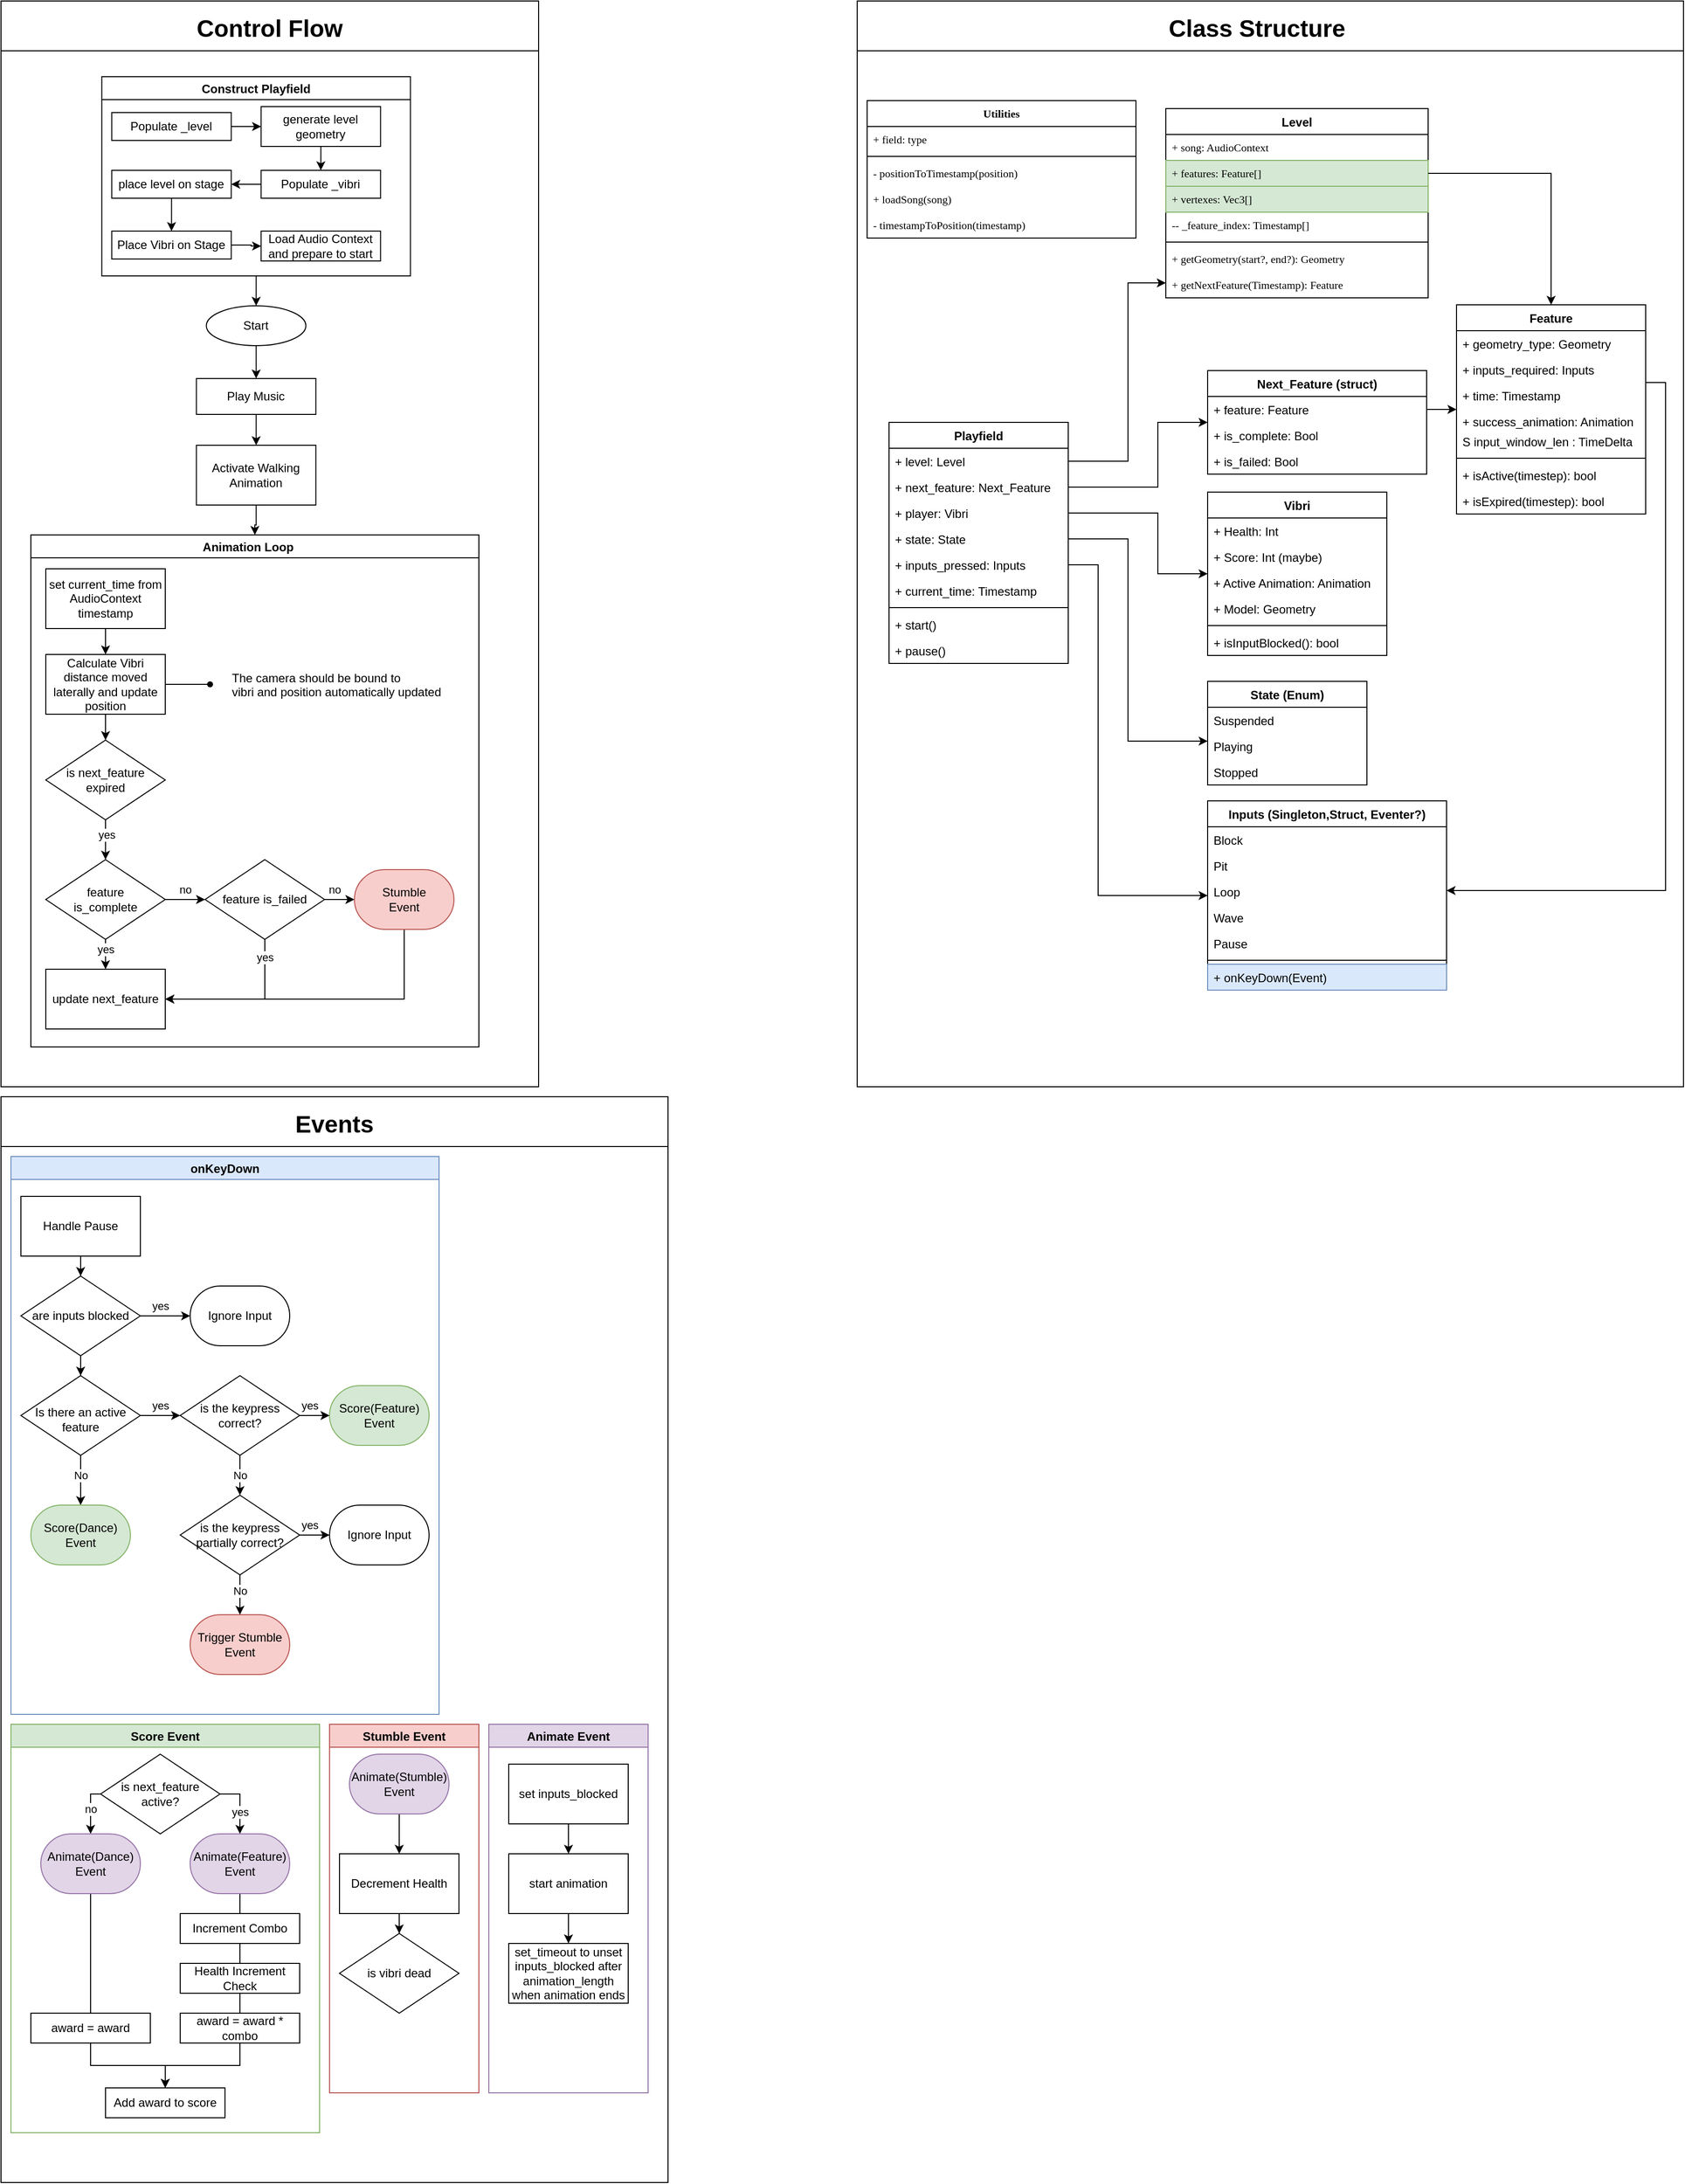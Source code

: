 <mxfile version="17.4.2" type="device"><diagram id="NDVZIuMht_VLf432kzFp" name="Page-1"><mxGraphModel dx="2151" dy="641" grid="1" gridSize="10" guides="1" tooltips="1" connect="1" arrows="1" fold="1" page="1" pageScale="1" pageWidth="850" pageHeight="1100" math="0" shadow="0"><root><mxCell id="0"/><mxCell id="1" parent="0"/><mxCell id="cxcwyRAdDuDHUbRYCH7f-24" value="Events" style="swimlane;startSize=50;fontSize=24;" parent="1" vertex="1"><mxGeometry x="-850" y="1100" width="670" height="1090" as="geometry"/></mxCell><mxCell id="j3F1x81r8sqZ8iY4ZRyA-143" value="onKeyDown" style="swimlane;strokeWidth=1;fillColor=#dae8fc;strokeColor=#6c8ebf;" parent="cxcwyRAdDuDHUbRYCH7f-24" vertex="1"><mxGeometry x="10" y="60" width="430" height="560" as="geometry"/></mxCell><mxCell id="j3F1x81r8sqZ8iY4ZRyA-128" value="is the keypress partially correct?" style="rhombus;whiteSpace=wrap;html=1;strokeWidth=1;" parent="j3F1x81r8sqZ8iY4ZRyA-143" vertex="1"><mxGeometry x="170" y="340" width="120" height="80" as="geometry"/></mxCell><mxCell id="j3F1x81r8sqZ8iY4ZRyA-154" value="No" style="edgeStyle=orthogonalEdgeStyle;rounded=0;orthogonalLoop=1;jettySize=auto;html=1;" parent="j3F1x81r8sqZ8iY4ZRyA-143" source="j3F1x81r8sqZ8iY4ZRyA-130" target="j3F1x81r8sqZ8iY4ZRyA-128" edge="1"><mxGeometry relative="1" as="geometry"/></mxCell><mxCell id="j3F1x81r8sqZ8iY4ZRyA-130" value="is the keypress correct?" style="rhombus;whiteSpace=wrap;html=1;strokeWidth=1;" parent="j3F1x81r8sqZ8iY4ZRyA-143" vertex="1"><mxGeometry x="170" y="220" width="120" height="80" as="geometry"/></mxCell><mxCell id="j3F1x81r8sqZ8iY4ZRyA-136" value="Ignore Input" style="strokeWidth=1;html=1;shape=mxgraph.flowchart.terminator;whiteSpace=wrap;" parent="j3F1x81r8sqZ8iY4ZRyA-143" vertex="1"><mxGeometry x="320" y="350" width="100" height="60" as="geometry"/></mxCell><mxCell id="j3F1x81r8sqZ8iY4ZRyA-137" value="yes" style="edgeStyle=orthogonalEdgeStyle;rounded=0;orthogonalLoop=1;jettySize=auto;html=1;" parent="j3F1x81r8sqZ8iY4ZRyA-143" source="j3F1x81r8sqZ8iY4ZRyA-128" target="j3F1x81r8sqZ8iY4ZRyA-136" edge="1"><mxGeometry x="0.201" y="10" relative="1" as="geometry"><Array as="points"/><mxPoint as="offset"/></mxGeometry></mxCell><mxCell id="j3F1x81r8sqZ8iY4ZRyA-138" value="Trigger Stumble Event" style="strokeWidth=1;html=1;shape=mxgraph.flowchart.terminator;whiteSpace=wrap;fillColor=#f8cecc;strokeColor=#b85450;" parent="j3F1x81r8sqZ8iY4ZRyA-143" vertex="1"><mxGeometry x="180" y="460" width="100" height="60" as="geometry"/></mxCell><mxCell id="j3F1x81r8sqZ8iY4ZRyA-139" value="No" style="edgeStyle=orthogonalEdgeStyle;rounded=0;orthogonalLoop=1;jettySize=auto;html=1;" parent="j3F1x81r8sqZ8iY4ZRyA-143" source="j3F1x81r8sqZ8iY4ZRyA-128" target="j3F1x81r8sqZ8iY4ZRyA-138" edge="1"><mxGeometry x="-0.198" relative="1" as="geometry"><Array as="points"><mxPoint x="230" y="470"/><mxPoint x="230" y="470"/></Array><mxPoint as="offset"/></mxGeometry></mxCell><mxCell id="j3F1x81r8sqZ8iY4ZRyA-145" style="edgeStyle=orthogonalEdgeStyle;rounded=0;orthogonalLoop=1;jettySize=auto;html=1;" parent="j3F1x81r8sqZ8iY4ZRyA-143" source="j3F1x81r8sqZ8iY4ZRyA-144" target="j3F1x81r8sqZ8iY4ZRyA-127" edge="1"><mxGeometry relative="1" as="geometry"/></mxCell><mxCell id="j3F1x81r8sqZ8iY4ZRyA-144" value="Handle Pause" style="rounded=0;whiteSpace=wrap;html=1;strokeWidth=1;" parent="j3F1x81r8sqZ8iY4ZRyA-143" vertex="1"><mxGeometry x="10" y="40" width="120" height="60" as="geometry"/></mxCell><mxCell id="j3F1x81r8sqZ8iY4ZRyA-147" value="yes" style="edgeStyle=orthogonalEdgeStyle;rounded=0;orthogonalLoop=1;jettySize=auto;html=1;" parent="j3F1x81r8sqZ8iY4ZRyA-143" source="j3F1x81r8sqZ8iY4ZRyA-127" target="j3F1x81r8sqZ8iY4ZRyA-146" edge="1"><mxGeometry x="-0.2" y="10" relative="1" as="geometry"><mxPoint as="offset"/></mxGeometry></mxCell><mxCell id="j3F1x81r8sqZ8iY4ZRyA-151" value="" style="edgeStyle=orthogonalEdgeStyle;rounded=0;orthogonalLoop=1;jettySize=auto;html=1;" parent="j3F1x81r8sqZ8iY4ZRyA-143" source="j3F1x81r8sqZ8iY4ZRyA-127" target="j3F1x81r8sqZ8iY4ZRyA-148" edge="1"><mxGeometry relative="1" as="geometry"/></mxCell><mxCell id="j3F1x81r8sqZ8iY4ZRyA-127" value="are inputs blocked" style="rhombus;whiteSpace=wrap;html=1;strokeWidth=1;" parent="j3F1x81r8sqZ8iY4ZRyA-143" vertex="1"><mxGeometry x="10" y="120" width="120" height="80" as="geometry"/></mxCell><mxCell id="j3F1x81r8sqZ8iY4ZRyA-146" value="Ignore Input" style="strokeWidth=1;html=1;shape=mxgraph.flowchart.terminator;whiteSpace=wrap;" parent="j3F1x81r8sqZ8iY4ZRyA-143" vertex="1"><mxGeometry x="180" y="130" width="100" height="60" as="geometry"/></mxCell><mxCell id="j3F1x81r8sqZ8iY4ZRyA-150" value="No" style="edgeStyle=orthogonalEdgeStyle;rounded=0;orthogonalLoop=1;jettySize=auto;html=1;" parent="j3F1x81r8sqZ8iY4ZRyA-143" source="j3F1x81r8sqZ8iY4ZRyA-148" target="j3F1x81r8sqZ8iY4ZRyA-149" edge="1"><mxGeometry x="-0.2" relative="1" as="geometry"><mxPoint as="offset"/></mxGeometry></mxCell><mxCell id="j3F1x81r8sqZ8iY4ZRyA-152" value="yes" style="edgeStyle=orthogonalEdgeStyle;rounded=0;orthogonalLoop=1;jettySize=auto;html=1;" parent="j3F1x81r8sqZ8iY4ZRyA-143" source="j3F1x81r8sqZ8iY4ZRyA-148" target="j3F1x81r8sqZ8iY4ZRyA-130" edge="1"><mxGeometry y="10" relative="1" as="geometry"><mxPoint as="offset"/></mxGeometry></mxCell><mxCell id="j3F1x81r8sqZ8iY4ZRyA-148" value="Is there an active feature" style="rhombus;whiteSpace=wrap;html=1;strokeWidth=1;spacingTop=7;" parent="j3F1x81r8sqZ8iY4ZRyA-143" vertex="1"><mxGeometry x="10" y="220" width="120" height="80" as="geometry"/></mxCell><mxCell id="j3F1x81r8sqZ8iY4ZRyA-149" value="Score(Dance)&lt;br&gt;Event" style="strokeWidth=1;html=1;shape=mxgraph.flowchart.terminator;whiteSpace=wrap;fillColor=#d5e8d4;strokeColor=#82b366;" parent="j3F1x81r8sqZ8iY4ZRyA-143" vertex="1"><mxGeometry x="20" y="350" width="100" height="60" as="geometry"/></mxCell><mxCell id="j3F1x81r8sqZ8iY4ZRyA-142" value="Score(Feature)&lt;br&gt;Event" style="strokeWidth=1;html=1;shape=mxgraph.flowchart.terminator;whiteSpace=wrap;fillColor=#d5e8d4;strokeColor=#82b366;" parent="j3F1x81r8sqZ8iY4ZRyA-143" vertex="1"><mxGeometry x="320" y="230" width="100" height="60" as="geometry"/></mxCell><mxCell id="j3F1x81r8sqZ8iY4ZRyA-141" value="yes" style="edgeStyle=orthogonalEdgeStyle;rounded=0;orthogonalLoop=1;jettySize=auto;html=1;" parent="j3F1x81r8sqZ8iY4ZRyA-143" source="j3F1x81r8sqZ8iY4ZRyA-130" target="j3F1x81r8sqZ8iY4ZRyA-142" edge="1"><mxGeometry x="0.201" y="10" relative="1" as="geometry"><mxPoint x="170" y="350" as="targetPoint"/><mxPoint as="offset"/></mxGeometry></mxCell><mxCell id="j3F1x81r8sqZ8iY4ZRyA-174" value="Score Event" style="swimlane;strokeWidth=1;fillColor=#d5e8d4;strokeColor=#82b366;" parent="cxcwyRAdDuDHUbRYCH7f-24" vertex="1"><mxGeometry x="10" y="630" width="310" height="410" as="geometry"/></mxCell><mxCell id="j3F1x81r8sqZ8iY4ZRyA-217" value="yes" style="edgeStyle=orthogonalEdgeStyle;rounded=0;orthogonalLoop=1;jettySize=auto;html=1;exitX=1;exitY=0.5;exitDx=0;exitDy=0;entryX=0.5;entryY=0;entryDx=0;entryDy=0;entryPerimeter=0;" parent="j3F1x81r8sqZ8iY4ZRyA-174" source="j3F1x81r8sqZ8iY4ZRyA-214" target="cxcwyRAdDuDHUbRYCH7f-13" edge="1"><mxGeometry x="0.25" relative="1" as="geometry"><mxPoint as="offset"/><mxPoint x="250" y="130" as="targetPoint"/></mxGeometry></mxCell><mxCell id="j3F1x81r8sqZ8iY4ZRyA-218" value="no" style="edgeStyle=orthogonalEdgeStyle;rounded=0;orthogonalLoop=1;jettySize=auto;html=1;exitX=0;exitY=0.5;exitDx=0;exitDy=0;entryX=0.5;entryY=0;entryDx=0;entryDy=0;entryPerimeter=0;" parent="j3F1x81r8sqZ8iY4ZRyA-174" source="j3F1x81r8sqZ8iY4ZRyA-214" target="cxcwyRAdDuDHUbRYCH7f-11" edge="1"><mxGeometry relative="1" as="geometry"><Array as="points"><mxPoint x="80" y="70"/></Array><mxPoint x="80" y="130" as="targetPoint"/></mxGeometry></mxCell><mxCell id="j3F1x81r8sqZ8iY4ZRyA-214" value="is next_feature active?" style="rhombus;whiteSpace=wrap;html=1;strokeWidth=1;" parent="j3F1x81r8sqZ8iY4ZRyA-174" vertex="1"><mxGeometry x="90" y="30" width="120" height="80" as="geometry"/></mxCell><mxCell id="j3F1x81r8sqZ8iY4ZRyA-227" value="Increment Combo" style="rounded=0;whiteSpace=wrap;html=1;strokeWidth=1;" parent="j3F1x81r8sqZ8iY4ZRyA-174" vertex="1"><mxGeometry x="170" y="190" width="120" height="30" as="geometry"/></mxCell><mxCell id="j3F1x81r8sqZ8iY4ZRyA-228" value="" style="edgeStyle=orthogonalEdgeStyle;rounded=0;orthogonalLoop=1;jettySize=auto;html=1;endArrow=none;exitX=0.5;exitY=1;exitDx=0;exitDy=0;exitPerimeter=0;" parent="j3F1x81r8sqZ8iY4ZRyA-174" source="cxcwyRAdDuDHUbRYCH7f-13" target="j3F1x81r8sqZ8iY4ZRyA-227" edge="1"><mxGeometry relative="1" as="geometry"><mxPoint x="250" y="170" as="sourcePoint"/><mxPoint x="-139.966" y="1640" as="targetPoint"/></mxGeometry></mxCell><mxCell id="j3F1x81r8sqZ8iY4ZRyA-229" value="Health Increment Check" style="rounded=0;whiteSpace=wrap;html=1;strokeWidth=1;" parent="j3F1x81r8sqZ8iY4ZRyA-174" vertex="1"><mxGeometry x="170" y="240" width="120" height="30" as="geometry"/></mxCell><mxCell id="j3F1x81r8sqZ8iY4ZRyA-230" value="" style="edgeStyle=orthogonalEdgeStyle;rounded=0;orthogonalLoop=1;jettySize=auto;html=1;startArrow=none;endArrow=none;" parent="j3F1x81r8sqZ8iY4ZRyA-174" source="j3F1x81r8sqZ8iY4ZRyA-227" target="j3F1x81r8sqZ8iY4ZRyA-229" edge="1"><mxGeometry relative="1" as="geometry"><mxPoint x="-59.966" y="1510" as="sourcePoint"/><mxPoint x="-139.966" y="1640" as="targetPoint"/></mxGeometry></mxCell><mxCell id="cxcwyRAdDuDHUbRYCH7f-8" style="edgeStyle=orthogonalEdgeStyle;rounded=0;orthogonalLoop=1;jettySize=auto;html=1;" parent="j3F1x81r8sqZ8iY4ZRyA-174" source="cxcwyRAdDuDHUbRYCH7f-1" target="cxcwyRAdDuDHUbRYCH7f-5" edge="1"><mxGeometry relative="1" as="geometry"/></mxCell><mxCell id="cxcwyRAdDuDHUbRYCH7f-1" value="award = award" style="whiteSpace=wrap;html=1;rounded=0;strokeWidth=1;" parent="j3F1x81r8sqZ8iY4ZRyA-174" vertex="1"><mxGeometry x="20" y="290" width="120" height="30" as="geometry"/></mxCell><mxCell id="cxcwyRAdDuDHUbRYCH7f-2" value="" style="edgeStyle=orthogonalEdgeStyle;rounded=0;orthogonalLoop=1;jettySize=auto;html=1;endArrow=none;startArrow=none;" parent="j3F1x81r8sqZ8iY4ZRyA-174" source="cxcwyRAdDuDHUbRYCH7f-11" target="cxcwyRAdDuDHUbRYCH7f-1" edge="1"><mxGeometry relative="1" as="geometry"><Array as="points"/><mxPoint x="-210" y="1460" as="sourcePoint"/><mxPoint x="-140" y="1640" as="targetPoint"/></mxGeometry></mxCell><mxCell id="cxcwyRAdDuDHUbRYCH7f-7" style="edgeStyle=orthogonalEdgeStyle;rounded=0;orthogonalLoop=1;jettySize=auto;html=1;" parent="j3F1x81r8sqZ8iY4ZRyA-174" source="cxcwyRAdDuDHUbRYCH7f-3" target="cxcwyRAdDuDHUbRYCH7f-5" edge="1"><mxGeometry relative="1" as="geometry"/></mxCell><mxCell id="cxcwyRAdDuDHUbRYCH7f-3" value="award = award * combo" style="whiteSpace=wrap;html=1;rounded=0;strokeWidth=1;" parent="j3F1x81r8sqZ8iY4ZRyA-174" vertex="1"><mxGeometry x="170" y="290" width="120" height="30" as="geometry"/></mxCell><mxCell id="cxcwyRAdDuDHUbRYCH7f-4" value="" style="edgeStyle=orthogonalEdgeStyle;rounded=0;orthogonalLoop=1;jettySize=auto;html=1;startArrow=none;endArrow=none;" parent="j3F1x81r8sqZ8iY4ZRyA-174" source="j3F1x81r8sqZ8iY4ZRyA-229" target="cxcwyRAdDuDHUbRYCH7f-3" edge="1"><mxGeometry relative="1" as="geometry"><Array as="points"/><mxPoint x="-60" y="1540" as="sourcePoint"/><mxPoint x="-140" y="1640" as="targetPoint"/></mxGeometry></mxCell><mxCell id="cxcwyRAdDuDHUbRYCH7f-5" value="Add award to score" style="whiteSpace=wrap;html=1;rounded=0;strokeWidth=1;" parent="j3F1x81r8sqZ8iY4ZRyA-174" vertex="1"><mxGeometry x="95" y="365" width="120" height="30" as="geometry"/></mxCell><mxCell id="cxcwyRAdDuDHUbRYCH7f-11" value="Animate(Dance)&lt;br&gt;Event" style="strokeWidth=1;html=1;shape=mxgraph.flowchart.terminator;whiteSpace=wrap;fillColor=#e1d5e7;strokeColor=#9673a6;" parent="j3F1x81r8sqZ8iY4ZRyA-174" vertex="1"><mxGeometry x="30" y="110" width="100" height="60" as="geometry"/></mxCell><mxCell id="cxcwyRAdDuDHUbRYCH7f-13" value="Animate(Feature)&lt;br&gt;Event" style="strokeWidth=1;html=1;shape=mxgraph.flowchart.terminator;whiteSpace=wrap;fillColor=#e1d5e7;strokeColor=#9673a6;" parent="j3F1x81r8sqZ8iY4ZRyA-174" vertex="1"><mxGeometry x="180" y="110" width="100" height="60" as="geometry"/></mxCell><mxCell id="j3F1x81r8sqZ8iY4ZRyA-194" value="Stumble Event" style="swimlane;strokeWidth=1;fillColor=#f8cecc;strokeColor=#b85450;" parent="cxcwyRAdDuDHUbRYCH7f-24" vertex="1"><mxGeometry x="330" y="630" width="150" height="370" as="geometry"/></mxCell><mxCell id="j3F1x81r8sqZ8iY4ZRyA-206" value="is vibri dead" style="rhombus;whiteSpace=wrap;html=1;strokeWidth=1;" parent="j3F1x81r8sqZ8iY4ZRyA-194" vertex="1"><mxGeometry x="10" y="210" width="120" height="80" as="geometry"/></mxCell><mxCell id="j3F1x81r8sqZ8iY4ZRyA-232" style="edgeStyle=orthogonalEdgeStyle;rounded=0;orthogonalLoop=1;jettySize=auto;html=1;exitX=0.5;exitY=1;exitDx=0;exitDy=0;exitPerimeter=0;" parent="j3F1x81r8sqZ8iY4ZRyA-194" source="cxcwyRAdDuDHUbRYCH7f-10" target="j3F1x81r8sqZ8iY4ZRyA-226" edge="1"><mxGeometry relative="1" as="geometry"><mxPoint x="70" y="100" as="sourcePoint"/></mxGeometry></mxCell><mxCell id="j3F1x81r8sqZ8iY4ZRyA-231" value="" style="edgeStyle=orthogonalEdgeStyle;rounded=0;orthogonalLoop=1;jettySize=auto;html=1;" parent="j3F1x81r8sqZ8iY4ZRyA-194" source="j3F1x81r8sqZ8iY4ZRyA-226" target="j3F1x81r8sqZ8iY4ZRyA-206" edge="1"><mxGeometry relative="1" as="geometry"/></mxCell><mxCell id="j3F1x81r8sqZ8iY4ZRyA-226" value="Decrement Health" style="rounded=0;whiteSpace=wrap;html=1;strokeWidth=1;" parent="j3F1x81r8sqZ8iY4ZRyA-194" vertex="1"><mxGeometry x="10" y="130" width="120" height="60" as="geometry"/></mxCell><mxCell id="cxcwyRAdDuDHUbRYCH7f-10" value="Animate(Stumble)&lt;br&gt;Event" style="strokeWidth=1;html=1;shape=mxgraph.flowchart.terminator;whiteSpace=wrap;fillColor=#e1d5e7;strokeColor=#9673a6;" parent="j3F1x81r8sqZ8iY4ZRyA-194" vertex="1"><mxGeometry x="20" y="30" width="100" height="60" as="geometry"/></mxCell><mxCell id="cxcwyRAdDuDHUbRYCH7f-14" value="Animate Event" style="swimlane;fillColor=#e1d5e7;strokeColor=#9673a6;" parent="cxcwyRAdDuDHUbRYCH7f-24" vertex="1"><mxGeometry x="490" y="630" width="160" height="370" as="geometry"/></mxCell><mxCell id="cxcwyRAdDuDHUbRYCH7f-19" style="edgeStyle=orthogonalEdgeStyle;rounded=0;orthogonalLoop=1;jettySize=auto;html=1;entryX=0.5;entryY=0;entryDx=0;entryDy=0;" parent="cxcwyRAdDuDHUbRYCH7f-14" source="cxcwyRAdDuDHUbRYCH7f-15" target="cxcwyRAdDuDHUbRYCH7f-18" edge="1"><mxGeometry relative="1" as="geometry"/></mxCell><mxCell id="cxcwyRAdDuDHUbRYCH7f-15" value="start animation" style="rounded=0;whiteSpace=wrap;html=1;" parent="cxcwyRAdDuDHUbRYCH7f-14" vertex="1"><mxGeometry x="20" y="130" width="120" height="60" as="geometry"/></mxCell><mxCell id="cxcwyRAdDuDHUbRYCH7f-17" style="edgeStyle=orthogonalEdgeStyle;rounded=0;orthogonalLoop=1;jettySize=auto;html=1;entryX=0.5;entryY=0;entryDx=0;entryDy=0;" parent="cxcwyRAdDuDHUbRYCH7f-14" source="cxcwyRAdDuDHUbRYCH7f-16" target="cxcwyRAdDuDHUbRYCH7f-15" edge="1"><mxGeometry relative="1" as="geometry"/></mxCell><mxCell id="cxcwyRAdDuDHUbRYCH7f-16" value="set inputs_blocked" style="rounded=0;whiteSpace=wrap;html=1;" parent="cxcwyRAdDuDHUbRYCH7f-14" vertex="1"><mxGeometry x="20" y="40" width="120" height="60" as="geometry"/></mxCell><mxCell id="cxcwyRAdDuDHUbRYCH7f-18" value="set_timeout to unset inputs_blocked after animation_length when animation ends" style="rounded=0;whiteSpace=wrap;html=1;" parent="cxcwyRAdDuDHUbRYCH7f-14" vertex="1"><mxGeometry x="20" y="220" width="120" height="60" as="geometry"/></mxCell><mxCell id="cxcwyRAdDuDHUbRYCH7f-25" value="Class Structure    " style="swimlane;fontSize=24;startSize=50;" parent="1" vertex="1"><mxGeometry x="10" width="830" height="1090" as="geometry"/></mxCell><mxCell id="0ranZfpCTIjKKgpIUBoB-7" value="Level" style="swimlane;fontStyle=1;align=center;verticalAlign=top;childLayout=stackLayout;horizontal=1;startSize=26;horizontalStack=0;resizeParent=1;resizeParentMax=0;resizeLast=0;collapsible=1;marginBottom=0;" parent="cxcwyRAdDuDHUbRYCH7f-25" vertex="1"><mxGeometry x="310" y="108" width="263.5" height="190" as="geometry"/></mxCell><mxCell id="0ranZfpCTIjKKgpIUBoB-8" value="+ song: AudioContext" style="text;strokeColor=none;fillColor=none;align=left;verticalAlign=top;spacingLeft=4;spacingRight=4;overflow=hidden;rotatable=0;points=[[0,0.5],[1,0.5]];portConstraint=eastwest;fontFamily=Roboto Mono;fontSource=https%3A%2F%2Ffonts.googleapis.com%2Fcss%3Ffamily%3DRoboto%2BMono;fontSize=11;" parent="0ranZfpCTIjKKgpIUBoB-7" vertex="1"><mxGeometry y="26" width="263.5" height="26" as="geometry"/></mxCell><mxCell id="0ranZfpCTIjKKgpIUBoB-9" value="+ features: Feature[]" style="text;strokeColor=#82b366;fillColor=#d5e8d4;align=left;verticalAlign=top;spacingLeft=4;spacingRight=4;overflow=hidden;rotatable=0;points=[[0,0.5],[1,0.5]];portConstraint=eastwest;fontFamily=Roboto Mono;fontSource=https%3A%2F%2Ffonts.googleapis.com%2Fcss%3Ffamily%3DRoboto%2BMono;fontSize=11;" parent="0ranZfpCTIjKKgpIUBoB-7" vertex="1"><mxGeometry y="52" width="263.5" height="26" as="geometry"/></mxCell><mxCell id="0ranZfpCTIjKKgpIUBoB-13" value="+ vertexes: Vec3[]" style="text;strokeColor=#82b366;fillColor=#d5e8d4;align=left;verticalAlign=top;spacingLeft=4;spacingRight=4;overflow=hidden;rotatable=0;points=[[0,0.5],[1,0.5]];portConstraint=eastwest;fontFamily=Roboto Mono;fontSource=https%3A%2F%2Ffonts.googleapis.com%2Fcss%3Ffamily%3DRoboto%2BMono;fontSize=11;" parent="0ranZfpCTIjKKgpIUBoB-7" vertex="1"><mxGeometry y="78" width="263.5" height="26" as="geometry"/></mxCell><mxCell id="0ranZfpCTIjKKgpIUBoB-34" value="-- _feature_index: Timestamp[]" style="text;strokeColor=none;fillColor=none;align=left;verticalAlign=top;spacingLeft=4;spacingRight=4;overflow=hidden;rotatable=0;points=[[0,0.5],[1,0.5]];portConstraint=eastwest;fontFamily=Roboto Mono;fontSource=https%3A%2F%2Ffonts.googleapis.com%2Fcss%3Ffamily%3DRoboto%2BMono;fontSize=11;" parent="0ranZfpCTIjKKgpIUBoB-7" vertex="1"><mxGeometry y="104" width="263.5" height="26" as="geometry"/></mxCell><mxCell id="0ranZfpCTIjKKgpIUBoB-11" value="" style="line;strokeWidth=1;fillColor=none;align=left;verticalAlign=middle;spacingTop=-1;spacingLeft=3;spacingRight=3;rotatable=0;labelPosition=right;points=[];portConstraint=eastwest;" parent="0ranZfpCTIjKKgpIUBoB-7" vertex="1"><mxGeometry y="130" width="263.5" height="8" as="geometry"/></mxCell><mxCell id="0ranZfpCTIjKKgpIUBoB-12" value="+ getGeometry(start?, end?): Geometry" style="text;strokeColor=none;fillColor=none;align=left;verticalAlign=top;spacingLeft=4;spacingRight=4;overflow=hidden;rotatable=0;points=[[0,0.5],[1,0.5]];portConstraint=eastwest;fontSize=11;fontFamily=Roboto Mono;fontSource=https%3A%2F%2Ffonts.googleapis.com%2Fcss%3Ffamily%3DRoboto%2BMono;" parent="0ranZfpCTIjKKgpIUBoB-7" vertex="1"><mxGeometry y="138" width="263.5" height="26" as="geometry"/></mxCell><mxCell id="0ranZfpCTIjKKgpIUBoB-29" value="+ getNextFeature(Timestamp): Feature" style="text;strokeColor=none;fillColor=none;align=left;verticalAlign=top;spacingLeft=4;spacingRight=4;overflow=hidden;rotatable=0;points=[[0,0.5],[1,0.5]];portConstraint=eastwest;fontSize=11;fontFamily=Roboto Mono;fontSource=https%3A%2F%2Ffonts.googleapis.com%2Fcss%3Ffamily%3DRoboto%2BMono;" parent="0ranZfpCTIjKKgpIUBoB-7" vertex="1"><mxGeometry y="164" width="263.5" height="26" as="geometry"/></mxCell><mxCell id="0ranZfpCTIjKKgpIUBoB-16" value="Feature" style="swimlane;fontStyle=1;align=center;verticalAlign=top;childLayout=stackLayout;horizontal=1;startSize=26;horizontalStack=0;resizeParent=1;resizeParentMax=0;resizeLast=0;collapsible=1;marginBottom=0;" parent="cxcwyRAdDuDHUbRYCH7f-25" vertex="1"><mxGeometry x="602" y="305" width="190" height="210" as="geometry"/></mxCell><mxCell id="0ranZfpCTIjKKgpIUBoB-17" value="+ geometry_type: Geometry" style="text;strokeColor=none;fillColor=none;align=left;verticalAlign=top;spacingLeft=4;spacingRight=4;overflow=hidden;rotatable=0;points=[[0,0.5],[1,0.5]];portConstraint=eastwest;" parent="0ranZfpCTIjKKgpIUBoB-16" vertex="1"><mxGeometry y="26" width="190" height="26" as="geometry"/></mxCell><mxCell id="0ranZfpCTIjKKgpIUBoB-20" value="+ inputs_required: Inputs" style="text;strokeColor=none;fillColor=none;align=left;verticalAlign=top;spacingLeft=4;spacingRight=4;overflow=hidden;rotatable=0;points=[[0,0.5],[1,0.5]];portConstraint=eastwest;" parent="0ranZfpCTIjKKgpIUBoB-16" vertex="1"><mxGeometry y="52" width="190" height="26" as="geometry"/></mxCell><mxCell id="0ranZfpCTIjKKgpIUBoB-30" value="+ time: Timestamp" style="text;strokeColor=none;fillColor=none;align=left;verticalAlign=top;spacingLeft=4;spacingRight=4;overflow=hidden;rotatable=0;points=[[0,0.5],[1,0.5]];portConstraint=eastwest;" parent="0ranZfpCTIjKKgpIUBoB-16" vertex="1"><mxGeometry y="78" width="190" height="26" as="geometry"/></mxCell><mxCell id="j3F1x81r8sqZ8iY4ZRyA-219" value="+ success_animation: Animation" style="text;strokeColor=none;fillColor=none;align=left;verticalAlign=top;spacingLeft=4;spacingRight=4;overflow=hidden;rotatable=0;points=[[0,0.5],[1,0.5]];portConstraint=eastwest;" parent="0ranZfpCTIjKKgpIUBoB-16" vertex="1"><mxGeometry y="104" width="190" height="20" as="geometry"/></mxCell><mxCell id="j3F1x81r8sqZ8iY4ZRyA-93" value="S input_window_len : TimeDelta" style="text;strokeColor=none;fillColor=none;align=left;verticalAlign=top;spacingLeft=4;spacingRight=4;overflow=hidden;rotatable=0;points=[[0,0.5],[1,0.5]];portConstraint=eastwest;" parent="0ranZfpCTIjKKgpIUBoB-16" vertex="1"><mxGeometry y="124" width="190" height="26" as="geometry"/></mxCell><mxCell id="0ranZfpCTIjKKgpIUBoB-18" value="" style="line;strokeWidth=1;fillColor=none;align=left;verticalAlign=middle;spacingTop=-1;spacingLeft=3;spacingRight=3;rotatable=0;labelPosition=right;points=[];portConstraint=eastwest;" parent="0ranZfpCTIjKKgpIUBoB-16" vertex="1"><mxGeometry y="150" width="190" height="8" as="geometry"/></mxCell><mxCell id="rGBu5K6L9umUqgb49Hc7-4" value="+ isActive(timestep): bool" style="text;strokeColor=none;fillColor=none;align=left;verticalAlign=top;spacingLeft=4;spacingRight=4;overflow=hidden;rotatable=0;points=[[0,0.5],[1,0.5]];portConstraint=eastwest;" parent="0ranZfpCTIjKKgpIUBoB-16" vertex="1"><mxGeometry y="158" width="190" height="26" as="geometry"/></mxCell><mxCell id="0ranZfpCTIjKKgpIUBoB-19" value="+ isExpired(timestep): bool" style="text;strokeColor=none;fillColor=none;align=left;verticalAlign=top;spacingLeft=4;spacingRight=4;overflow=hidden;rotatable=0;points=[[0,0.5],[1,0.5]];portConstraint=eastwest;" parent="0ranZfpCTIjKKgpIUBoB-16" vertex="1"><mxGeometry y="184" width="190" height="26" as="geometry"/></mxCell><mxCell id="0ranZfpCTIjKKgpIUBoB-21" value="Next_Feature (struct)" style="swimlane;fontStyle=1;align=center;verticalAlign=top;childLayout=stackLayout;horizontal=1;startSize=26;horizontalStack=0;resizeParent=1;resizeParentMax=0;resizeLast=0;collapsible=1;marginBottom=0;" parent="cxcwyRAdDuDHUbRYCH7f-25" vertex="1"><mxGeometry x="352" y="371" width="220" height="104" as="geometry"/></mxCell><mxCell id="0ranZfpCTIjKKgpIUBoB-22" value="+ feature: Feature" style="text;strokeColor=none;fillColor=none;align=left;verticalAlign=top;spacingLeft=4;spacingRight=4;overflow=hidden;rotatable=0;points=[[0,0.5],[1,0.5]];portConstraint=eastwest;" parent="0ranZfpCTIjKKgpIUBoB-21" vertex="1"><mxGeometry y="26" width="220" height="26" as="geometry"/></mxCell><mxCell id="0ranZfpCTIjKKgpIUBoB-27" value="+ is_complete: Bool" style="text;strokeColor=none;fillColor=none;align=left;verticalAlign=top;spacingLeft=4;spacingRight=4;overflow=hidden;rotatable=0;points=[[0,0.5],[1,0.5]];portConstraint=eastwest;" parent="0ranZfpCTIjKKgpIUBoB-21" vertex="1"><mxGeometry y="52" width="220" height="26" as="geometry"/></mxCell><mxCell id="0ranZfpCTIjKKgpIUBoB-23" value="+ is_failed: Bool" style="text;strokeColor=none;fillColor=none;align=left;verticalAlign=top;spacingLeft=4;spacingRight=4;overflow=hidden;rotatable=0;points=[[0,0.5],[1,0.5]];portConstraint=eastwest;" parent="0ranZfpCTIjKKgpIUBoB-21" vertex="1"><mxGeometry y="78" width="220" height="26" as="geometry"/></mxCell><mxCell id="0ranZfpCTIjKKgpIUBoB-26" style="edgeStyle=orthogonalEdgeStyle;rounded=0;orthogonalLoop=1;jettySize=auto;html=1;" parent="cxcwyRAdDuDHUbRYCH7f-25" source="0ranZfpCTIjKKgpIUBoB-22" target="0ranZfpCTIjKKgpIUBoB-16" edge="1"><mxGeometry relative="1" as="geometry"/></mxCell><mxCell id="0ranZfpCTIjKKgpIUBoB-32" style="edgeStyle=orthogonalEdgeStyle;rounded=0;orthogonalLoop=1;jettySize=auto;html=1;" parent="cxcwyRAdDuDHUbRYCH7f-25" source="0ranZfpCTIjKKgpIUBoB-9" target="0ranZfpCTIjKKgpIUBoB-16" edge="1"><mxGeometry relative="1" as="geometry"/></mxCell><mxCell id="j3F1x81r8sqZ8iY4ZRyA-6" value="Vibri" style="swimlane;fontStyle=1;align=center;verticalAlign=top;childLayout=stackLayout;horizontal=1;startSize=26;horizontalStack=0;resizeParent=1;resizeParentMax=0;resizeLast=0;collapsible=1;marginBottom=0;" parent="cxcwyRAdDuDHUbRYCH7f-25" vertex="1"><mxGeometry x="352" y="493" width="180" height="164" as="geometry"/></mxCell><mxCell id="j3F1x81r8sqZ8iY4ZRyA-7" value="+ Health: Int" style="text;strokeColor=none;fillColor=none;align=left;verticalAlign=top;spacingLeft=4;spacingRight=4;overflow=hidden;rotatable=0;points=[[0,0.5],[1,0.5]];portConstraint=eastwest;" parent="j3F1x81r8sqZ8iY4ZRyA-6" vertex="1"><mxGeometry y="26" width="180" height="26" as="geometry"/></mxCell><mxCell id="j3F1x81r8sqZ8iY4ZRyA-10" value="+ Score: Int (maybe)" style="text;strokeColor=none;fillColor=none;align=left;verticalAlign=top;spacingLeft=4;spacingRight=4;overflow=hidden;rotatable=0;points=[[0,0.5],[1,0.5]];portConstraint=eastwest;" parent="j3F1x81r8sqZ8iY4ZRyA-6" vertex="1"><mxGeometry y="52" width="180" height="26" as="geometry"/></mxCell><mxCell id="j3F1x81r8sqZ8iY4ZRyA-60" value="+ Active Animation: Animation" style="text;strokeColor=none;fillColor=none;align=left;verticalAlign=top;spacingLeft=4;spacingRight=4;overflow=hidden;rotatable=0;points=[[0,0.5],[1,0.5]];portConstraint=eastwest;" parent="j3F1x81r8sqZ8iY4ZRyA-6" vertex="1"><mxGeometry y="78" width="180" height="26" as="geometry"/></mxCell><mxCell id="j3F1x81r8sqZ8iY4ZRyA-11" value="+ Model: Geometry" style="text;strokeColor=none;fillColor=none;align=left;verticalAlign=top;spacingLeft=4;spacingRight=4;overflow=hidden;rotatable=0;points=[[0,0.5],[1,0.5]];portConstraint=eastwest;" parent="j3F1x81r8sqZ8iY4ZRyA-6" vertex="1"><mxGeometry y="104" width="180" height="26" as="geometry"/></mxCell><mxCell id="j3F1x81r8sqZ8iY4ZRyA-8" value="" style="line;strokeWidth=1;fillColor=none;align=left;verticalAlign=middle;spacingTop=-1;spacingLeft=3;spacingRight=3;rotatable=0;labelPosition=right;points=[];portConstraint=eastwest;" parent="j3F1x81r8sqZ8iY4ZRyA-6" vertex="1"><mxGeometry y="130" width="180" height="8" as="geometry"/></mxCell><mxCell id="j3F1x81r8sqZ8iY4ZRyA-9" value="+ isInputBlocked(): bool" style="text;strokeColor=none;fillColor=none;align=left;verticalAlign=top;spacingLeft=4;spacingRight=4;overflow=hidden;rotatable=0;points=[[0,0.5],[1,0.5]];portConstraint=eastwest;" parent="j3F1x81r8sqZ8iY4ZRyA-6" vertex="1"><mxGeometry y="138" width="180" height="26" as="geometry"/></mxCell><mxCell id="j3F1x81r8sqZ8iY4ZRyA-22" value="Playfield" style="swimlane;fontStyle=1;align=center;verticalAlign=top;childLayout=stackLayout;horizontal=1;startSize=26;horizontalStack=0;resizeParent=1;resizeParentMax=0;resizeLast=0;collapsible=1;marginBottom=0;" parent="cxcwyRAdDuDHUbRYCH7f-25" vertex="1"><mxGeometry x="32" y="423" width="180" height="242" as="geometry"/></mxCell><mxCell id="j3F1x81r8sqZ8iY4ZRyA-23" value="+ level: Level" style="text;strokeColor=none;fillColor=none;align=left;verticalAlign=top;spacingLeft=4;spacingRight=4;overflow=hidden;rotatable=0;points=[[0,0.5],[1,0.5]];portConstraint=eastwest;" parent="j3F1x81r8sqZ8iY4ZRyA-22" vertex="1"><mxGeometry y="26" width="180" height="26" as="geometry"/></mxCell><mxCell id="j3F1x81r8sqZ8iY4ZRyA-26" value="+ next_feature: Next_Feature" style="text;strokeColor=none;fillColor=none;align=left;verticalAlign=top;spacingLeft=4;spacingRight=4;overflow=hidden;rotatable=0;points=[[0,0.5],[1,0.5]];portConstraint=eastwest;" parent="j3F1x81r8sqZ8iY4ZRyA-22" vertex="1"><mxGeometry y="52" width="180" height="26" as="geometry"/></mxCell><mxCell id="j3F1x81r8sqZ8iY4ZRyA-30" value="+ player: Vibri" style="text;strokeColor=none;fillColor=none;align=left;verticalAlign=top;spacingLeft=4;spacingRight=4;overflow=hidden;rotatable=0;points=[[0,0.5],[1,0.5]];portConstraint=eastwest;" parent="j3F1x81r8sqZ8iY4ZRyA-22" vertex="1"><mxGeometry y="78" width="180" height="26" as="geometry"/></mxCell><mxCell id="j3F1x81r8sqZ8iY4ZRyA-31" value="+ state: State" style="text;strokeColor=none;fillColor=none;align=left;verticalAlign=top;spacingLeft=4;spacingRight=4;overflow=hidden;rotatable=0;points=[[0,0.5],[1,0.5]];portConstraint=eastwest;" parent="j3F1x81r8sqZ8iY4ZRyA-22" vertex="1"><mxGeometry y="104" width="180" height="26" as="geometry"/></mxCell><mxCell id="j3F1x81r8sqZ8iY4ZRyA-36" value="+ inputs_pressed: Inputs" style="text;strokeColor=none;fillColor=none;align=left;verticalAlign=top;spacingLeft=4;spacingRight=4;overflow=hidden;rotatable=0;points=[[0,0.5],[1,0.5]];portConstraint=eastwest;" parent="j3F1x81r8sqZ8iY4ZRyA-22" vertex="1"><mxGeometry y="130" width="180" height="26" as="geometry"/></mxCell><mxCell id="j3F1x81r8sqZ8iY4ZRyA-34" value="+ current_time: Timestamp" style="text;strokeColor=none;fillColor=none;align=left;verticalAlign=top;spacingLeft=4;spacingRight=4;overflow=hidden;rotatable=0;points=[[0,0.5],[1,0.5]];portConstraint=eastwest;" parent="j3F1x81r8sqZ8iY4ZRyA-22" vertex="1"><mxGeometry y="156" width="180" height="26" as="geometry"/></mxCell><mxCell id="j3F1x81r8sqZ8iY4ZRyA-24" value="" style="line;strokeWidth=1;fillColor=none;align=left;verticalAlign=middle;spacingTop=-1;spacingLeft=3;spacingRight=3;rotatable=0;labelPosition=right;points=[];portConstraint=eastwest;" parent="j3F1x81r8sqZ8iY4ZRyA-22" vertex="1"><mxGeometry y="182" width="180" height="8" as="geometry"/></mxCell><mxCell id="j3F1x81r8sqZ8iY4ZRyA-25" value="+ start()" style="text;strokeColor=none;fillColor=none;align=left;verticalAlign=top;spacingLeft=4;spacingRight=4;overflow=hidden;rotatable=0;points=[[0,0.5],[1,0.5]];portConstraint=eastwest;" parent="j3F1x81r8sqZ8iY4ZRyA-22" vertex="1"><mxGeometry y="190" width="180" height="26" as="geometry"/></mxCell><mxCell id="j3F1x81r8sqZ8iY4ZRyA-95" value="+ pause()" style="text;strokeColor=none;fillColor=none;align=left;verticalAlign=top;spacingLeft=4;spacingRight=4;overflow=hidden;rotatable=0;points=[[0,0.5],[1,0.5]];portConstraint=eastwest;" parent="j3F1x81r8sqZ8iY4ZRyA-22" vertex="1"><mxGeometry y="216" width="180" height="26" as="geometry"/></mxCell><mxCell id="j3F1x81r8sqZ8iY4ZRyA-27" style="edgeStyle=orthogonalEdgeStyle;rounded=0;orthogonalLoop=1;jettySize=auto;html=1;" parent="cxcwyRAdDuDHUbRYCH7f-25" source="j3F1x81r8sqZ8iY4ZRyA-26" target="0ranZfpCTIjKKgpIUBoB-21" edge="1"><mxGeometry relative="1" as="geometry"><Array as="points"><mxPoint x="302" y="488"/><mxPoint x="302" y="423"/></Array></mxGeometry></mxCell><mxCell id="j3F1x81r8sqZ8iY4ZRyA-29" style="edgeStyle=orthogonalEdgeStyle;rounded=0;orthogonalLoop=1;jettySize=auto;html=1;" parent="cxcwyRAdDuDHUbRYCH7f-25" source="j3F1x81r8sqZ8iY4ZRyA-23" target="0ranZfpCTIjKKgpIUBoB-7" edge="1"><mxGeometry relative="1" as="geometry"><Array as="points"><mxPoint x="272" y="462"/><mxPoint x="272" y="283"/></Array></mxGeometry></mxCell><mxCell id="j3F1x81r8sqZ8iY4ZRyA-32" style="edgeStyle=orthogonalEdgeStyle;rounded=0;orthogonalLoop=1;jettySize=auto;html=1;" parent="cxcwyRAdDuDHUbRYCH7f-25" source="j3F1x81r8sqZ8iY4ZRyA-30" target="j3F1x81r8sqZ8iY4ZRyA-6" edge="1"><mxGeometry relative="1" as="geometry"><mxPoint x="272" y="683" as="targetPoint"/><Array as="points"><mxPoint x="302" y="514"/><mxPoint x="302" y="575"/></Array></mxGeometry></mxCell><mxCell id="j3F1x81r8sqZ8iY4ZRyA-37" value="State (Enum)" style="swimlane;fontStyle=1;align=center;verticalAlign=top;childLayout=stackLayout;horizontal=1;startSize=26;horizontalStack=0;resizeParent=1;resizeParentMax=0;resizeLast=0;collapsible=1;marginBottom=0;" parent="cxcwyRAdDuDHUbRYCH7f-25" vertex="1"><mxGeometry x="352" y="683" width="160" height="104" as="geometry"/></mxCell><mxCell id="j3F1x81r8sqZ8iY4ZRyA-38" value="Suspended" style="text;strokeColor=none;fillColor=none;align=left;verticalAlign=top;spacingLeft=4;spacingRight=4;overflow=hidden;rotatable=0;points=[[0,0.5],[1,0.5]];portConstraint=eastwest;" parent="j3F1x81r8sqZ8iY4ZRyA-37" vertex="1"><mxGeometry y="26" width="160" height="26" as="geometry"/></mxCell><mxCell id="j3F1x81r8sqZ8iY4ZRyA-39" value="Playing" style="text;strokeColor=none;fillColor=none;align=left;verticalAlign=top;spacingLeft=4;spacingRight=4;overflow=hidden;rotatable=0;points=[[0,0.5],[1,0.5]];portConstraint=eastwest;" parent="j3F1x81r8sqZ8iY4ZRyA-37" vertex="1"><mxGeometry y="52" width="160" height="26" as="geometry"/></mxCell><mxCell id="j3F1x81r8sqZ8iY4ZRyA-40" value="Stopped" style="text;strokeColor=none;fillColor=none;align=left;verticalAlign=top;spacingLeft=4;spacingRight=4;overflow=hidden;rotatable=0;points=[[0,0.5],[1,0.5]];portConstraint=eastwest;" parent="j3F1x81r8sqZ8iY4ZRyA-37" vertex="1"><mxGeometry y="78" width="160" height="26" as="geometry"/></mxCell><mxCell id="j3F1x81r8sqZ8iY4ZRyA-43" style="edgeStyle=orthogonalEdgeStyle;rounded=0;orthogonalLoop=1;jettySize=auto;html=1;" parent="cxcwyRAdDuDHUbRYCH7f-25" source="j3F1x81r8sqZ8iY4ZRyA-31" target="j3F1x81r8sqZ8iY4ZRyA-37" edge="1"><mxGeometry relative="1" as="geometry"><Array as="points"><mxPoint x="272" y="540"/><mxPoint x="272" y="743"/></Array></mxGeometry></mxCell><mxCell id="j3F1x81r8sqZ8iY4ZRyA-61" value="Inputs (Singleton,Struct, Eventer?)" style="swimlane;fontStyle=1;align=center;verticalAlign=top;childLayout=stackLayout;horizontal=1;startSize=26;horizontalStack=0;resizeParent=1;resizeParentMax=0;resizeLast=0;collapsible=1;marginBottom=0;" parent="cxcwyRAdDuDHUbRYCH7f-25" vertex="1"><mxGeometry x="352" y="803" width="240" height="190" as="geometry"/></mxCell><mxCell id="j3F1x81r8sqZ8iY4ZRyA-62" value="Block" style="text;strokeColor=none;fillColor=none;align=left;verticalAlign=top;spacingLeft=4;spacingRight=4;overflow=hidden;rotatable=0;points=[[0,0.5],[1,0.5]];portConstraint=eastwest;" parent="j3F1x81r8sqZ8iY4ZRyA-61" vertex="1"><mxGeometry y="26" width="240" height="26" as="geometry"/></mxCell><mxCell id="j3F1x81r8sqZ8iY4ZRyA-63" value="Pit" style="text;strokeColor=none;fillColor=none;align=left;verticalAlign=top;spacingLeft=4;spacingRight=4;overflow=hidden;rotatable=0;points=[[0,0.5],[1,0.5]];portConstraint=eastwest;" parent="j3F1x81r8sqZ8iY4ZRyA-61" vertex="1"><mxGeometry y="52" width="240" height="26" as="geometry"/></mxCell><mxCell id="j3F1x81r8sqZ8iY4ZRyA-67" value="Loop" style="text;strokeColor=none;fillColor=none;align=left;verticalAlign=top;spacingLeft=4;spacingRight=4;overflow=hidden;rotatable=0;points=[[0,0.5],[1,0.5]];portConstraint=eastwest;" parent="j3F1x81r8sqZ8iY4ZRyA-61" vertex="1"><mxGeometry y="78" width="240" height="26" as="geometry"/></mxCell><mxCell id="j3F1x81r8sqZ8iY4ZRyA-64" value="Wave" style="text;strokeColor=none;fillColor=none;align=left;verticalAlign=top;spacingLeft=4;spacingRight=4;overflow=hidden;rotatable=0;points=[[0,0.5],[1,0.5]];portConstraint=eastwest;" parent="j3F1x81r8sqZ8iY4ZRyA-61" vertex="1"><mxGeometry y="104" width="240" height="26" as="geometry"/></mxCell><mxCell id="j3F1x81r8sqZ8iY4ZRyA-68" value="Pause" style="text;strokeColor=none;fillColor=none;align=left;verticalAlign=top;spacingLeft=4;spacingRight=4;overflow=hidden;rotatable=0;points=[[0,0.5],[1,0.5]];portConstraint=eastwest;" parent="j3F1x81r8sqZ8iY4ZRyA-61" vertex="1"><mxGeometry y="130" width="240" height="26" as="geometry"/></mxCell><mxCell id="j3F1x81r8sqZ8iY4ZRyA-65" value="" style="line;strokeWidth=1;fillColor=none;align=left;verticalAlign=middle;spacingTop=-1;spacingLeft=3;spacingRight=3;rotatable=0;labelPosition=right;points=[];portConstraint=eastwest;" parent="j3F1x81r8sqZ8iY4ZRyA-61" vertex="1"><mxGeometry y="156" width="240" height="8" as="geometry"/></mxCell><mxCell id="j3F1x81r8sqZ8iY4ZRyA-71" value="+ onKeyDown(Event)" style="text;strokeColor=#6c8ebf;fillColor=#dae8fc;align=left;verticalAlign=top;spacingLeft=4;spacingRight=4;overflow=hidden;rotatable=0;points=[[0,0.5],[1,0.5]];portConstraint=eastwest;" parent="j3F1x81r8sqZ8iY4ZRyA-61" vertex="1"><mxGeometry y="164" width="240" height="26" as="geometry"/></mxCell><mxCell id="j3F1x81r8sqZ8iY4ZRyA-72" style="edgeStyle=orthogonalEdgeStyle;rounded=0;orthogonalLoop=1;jettySize=auto;html=1;" parent="cxcwyRAdDuDHUbRYCH7f-25" source="j3F1x81r8sqZ8iY4ZRyA-36" target="j3F1x81r8sqZ8iY4ZRyA-61" edge="1"><mxGeometry relative="1" as="geometry"><Array as="points"><mxPoint x="242" y="566"/><mxPoint x="242" y="898"/></Array></mxGeometry></mxCell><mxCell id="j3F1x81r8sqZ8iY4ZRyA-97" style="edgeStyle=orthogonalEdgeStyle;rounded=0;orthogonalLoop=1;jettySize=auto;html=1;exitX=1;exitY=0.5;exitDx=0;exitDy=0;" parent="cxcwyRAdDuDHUbRYCH7f-25" source="0ranZfpCTIjKKgpIUBoB-20" target="j3F1x81r8sqZ8iY4ZRyA-61" edge="1"><mxGeometry relative="1" as="geometry"><Array as="points"><mxPoint x="812" y="383"/><mxPoint x="812" y="893"/></Array></mxGeometry></mxCell><mxCell id="CU4aZ6tQzxSEiEYj_eWt-9" value="Utilities" style="swimlane;fontStyle=1;align=center;verticalAlign=top;childLayout=stackLayout;horizontal=1;startSize=26;horizontalStack=0;resizeParent=1;resizeParentMax=0;resizeLast=0;collapsible=1;marginBottom=0;fontFamily=Roboto Mono;fontSource=https%3A%2F%2Ffonts.googleapis.com%2Fcss%3Ffamily%3DRoboto%2BMono;fontSize=11;" vertex="1" parent="cxcwyRAdDuDHUbRYCH7f-25"><mxGeometry x="10" y="100" width="270" height="138" as="geometry"/></mxCell><mxCell id="CU4aZ6tQzxSEiEYj_eWt-10" value="+ field: type" style="text;strokeColor=none;fillColor=none;align=left;verticalAlign=top;spacingLeft=4;spacingRight=4;overflow=hidden;rotatable=0;points=[[0,0.5],[1,0.5]];portConstraint=eastwest;fontFamily=Roboto Mono;fontSource=https%3A%2F%2Ffonts.googleapis.com%2Fcss%3Ffamily%3DRoboto%2BMono;fontSize=11;" vertex="1" parent="CU4aZ6tQzxSEiEYj_eWt-9"><mxGeometry y="26" width="270" height="26" as="geometry"/></mxCell><mxCell id="CU4aZ6tQzxSEiEYj_eWt-11" value="" style="line;strokeWidth=1;fillColor=none;align=left;verticalAlign=middle;spacingTop=-1;spacingLeft=3;spacingRight=3;rotatable=0;labelPosition=right;points=[];portConstraint=eastwest;fontFamily=Roboto Mono;fontSource=https%3A%2F%2Ffonts.googleapis.com%2Fcss%3Ffamily%3DRoboto%2BMono;fontSize=11;" vertex="1" parent="CU4aZ6tQzxSEiEYj_eWt-9"><mxGeometry y="52" width="270" height="8" as="geometry"/></mxCell><mxCell id="CU4aZ6tQzxSEiEYj_eWt-15" value="- positionToTimestamp(position)" style="text;strokeColor=none;fillColor=none;align=left;verticalAlign=top;spacingLeft=4;spacingRight=4;overflow=hidden;rotatable=0;points=[[0,0.5],[1,0.5]];portConstraint=eastwest;fontFamily=Roboto Mono;fontSource=https://fonts.googleapis.com/css?family=Roboto+Mono;fontSize=11;" vertex="1" parent="CU4aZ6tQzxSEiEYj_eWt-9"><mxGeometry y="60" width="270" height="26" as="geometry"/></mxCell><mxCell id="CU4aZ6tQzxSEiEYj_eWt-14" value="+ loadSong(song)" style="text;strokeColor=none;fillColor=none;align=left;verticalAlign=top;spacingLeft=4;spacingRight=4;overflow=hidden;rotatable=0;points=[[0,0.5],[1,0.5]];portConstraint=eastwest;fontFamily=Roboto Mono;fontSource=https://fonts.googleapis.com/css?family=Roboto+Mono;fontSize=11;" vertex="1" parent="CU4aZ6tQzxSEiEYj_eWt-9"><mxGeometry y="86" width="270" height="26" as="geometry"/></mxCell><mxCell id="CU4aZ6tQzxSEiEYj_eWt-13" value="- timestampToPosition(timestamp)" style="text;strokeColor=none;fillColor=none;align=left;verticalAlign=top;spacingLeft=4;spacingRight=4;overflow=hidden;rotatable=0;points=[[0,0.5],[1,0.5]];portConstraint=eastwest;fontFamily=Roboto Mono;fontSource=https://fonts.googleapis.com/css?family=Roboto+Mono;fontSize=11;" vertex="1" parent="CU4aZ6tQzxSEiEYj_eWt-9"><mxGeometry y="112" width="270" height="26" as="geometry"/></mxCell><mxCell id="cxcwyRAdDuDHUbRYCH7f-26" value="Control Flow" style="swimlane;fontSize=24;startSize=50;" parent="1" vertex="1"><mxGeometry x="-850" width="540" height="1090" as="geometry"/></mxCell><mxCell id="j3F1x81r8sqZ8iY4ZRyA-19" value="Start" style="strokeWidth=1;html=1;shape=mxgraph.flowchart.start_1;whiteSpace=wrap;" parent="cxcwyRAdDuDHUbRYCH7f-26" vertex="1"><mxGeometry x="206.25" y="306" width="100" height="40" as="geometry"/></mxCell><mxCell id="j3F1x81r8sqZ8iY4ZRyA-85" style="edgeStyle=orthogonalEdgeStyle;rounded=0;orthogonalLoop=1;jettySize=auto;html=1;" parent="cxcwyRAdDuDHUbRYCH7f-26" source="j3F1x81r8sqZ8iY4ZRyA-111" target="j3F1x81r8sqZ8iY4ZRyA-19" edge="1"><mxGeometry relative="1" as="geometry"><mxPoint x="256.25" y="296" as="sourcePoint"/></mxGeometry></mxCell><mxCell id="j3F1x81r8sqZ8iY4ZRyA-86" value="Play Music" style="rounded=0;whiteSpace=wrap;html=1;strokeWidth=1;" parent="cxcwyRAdDuDHUbRYCH7f-26" vertex="1"><mxGeometry x="196.25" y="379" width="120" height="36" as="geometry"/></mxCell><mxCell id="j3F1x81r8sqZ8iY4ZRyA-87" style="edgeStyle=orthogonalEdgeStyle;rounded=0;orthogonalLoop=1;jettySize=auto;html=1;" parent="cxcwyRAdDuDHUbRYCH7f-26" source="j3F1x81r8sqZ8iY4ZRyA-19" target="j3F1x81r8sqZ8iY4ZRyA-86" edge="1"><mxGeometry relative="1" as="geometry"/></mxCell><mxCell id="j3F1x81r8sqZ8iY4ZRyA-88" value="Activate Walking Animation" style="rounded=0;whiteSpace=wrap;html=1;strokeWidth=1;" parent="cxcwyRAdDuDHUbRYCH7f-26" vertex="1"><mxGeometry x="196.25" y="446" width="120" height="60" as="geometry"/></mxCell><mxCell id="j3F1x81r8sqZ8iY4ZRyA-89" style="edgeStyle=orthogonalEdgeStyle;rounded=0;orthogonalLoop=1;jettySize=auto;html=1;" parent="cxcwyRAdDuDHUbRYCH7f-26" source="j3F1x81r8sqZ8iY4ZRyA-86" target="j3F1x81r8sqZ8iY4ZRyA-88" edge="1"><mxGeometry relative="1" as="geometry"/></mxCell><mxCell id="j3F1x81r8sqZ8iY4ZRyA-98" value="Animation Loop    " style="swimlane;strokeWidth=1;" parent="cxcwyRAdDuDHUbRYCH7f-26" vertex="1"><mxGeometry x="30" y="536" width="450" height="514" as="geometry"/></mxCell><mxCell id="j3F1x81r8sqZ8iY4ZRyA-115" value="" style="edgeStyle=orthogonalEdgeStyle;rounded=0;orthogonalLoop=1;jettySize=auto;html=1;" parent="j3F1x81r8sqZ8iY4ZRyA-98" source="j3F1x81r8sqZ8iY4ZRyA-113" target="j3F1x81r8sqZ8iY4ZRyA-114" edge="1"><mxGeometry relative="1" as="geometry"/></mxCell><mxCell id="j3F1x81r8sqZ8iY4ZRyA-113" value="set current_time from AudioContext timestamp" style="rounded=0;whiteSpace=wrap;html=1;strokeWidth=1;" parent="j3F1x81r8sqZ8iY4ZRyA-98" vertex="1"><mxGeometry x="15" y="34" width="120" height="60" as="geometry"/></mxCell><mxCell id="j3F1x81r8sqZ8iY4ZRyA-155" value="" style="edgeStyle=orthogonalEdgeStyle;rounded=0;orthogonalLoop=1;jettySize=auto;html=1;" parent="j3F1x81r8sqZ8iY4ZRyA-98" source="j3F1x81r8sqZ8iY4ZRyA-114" target="j3F1x81r8sqZ8iY4ZRyA-126" edge="1"><mxGeometry relative="1" as="geometry"/></mxCell><mxCell id="j3F1x81r8sqZ8iY4ZRyA-114" value="Calculate Vibri distance moved laterally and update position" style="whiteSpace=wrap;html=1;rounded=0;strokeWidth=1;" parent="j3F1x81r8sqZ8iY4ZRyA-98" vertex="1"><mxGeometry x="15" y="120" width="120" height="60" as="geometry"/></mxCell><mxCell id="j3F1x81r8sqZ8iY4ZRyA-157" value="" style="edgeStyle=orthogonalEdgeStyle;rounded=0;orthogonalLoop=1;jettySize=auto;html=1;entryX=0.5;entryY=0;entryDx=0;entryDy=0;" parent="j3F1x81r8sqZ8iY4ZRyA-98" source="j3F1x81r8sqZ8iY4ZRyA-126" target="j3F1x81r8sqZ8iY4ZRyA-159" edge="1"><mxGeometry relative="1" as="geometry"><mxPoint x="75" y="346" as="targetPoint"/></mxGeometry></mxCell><mxCell id="j3F1x81r8sqZ8iY4ZRyA-158" value="yes" style="edgeLabel;html=1;align=center;verticalAlign=middle;resizable=0;points=[];" parent="j3F1x81r8sqZ8iY4ZRyA-157" vertex="1" connectable="0"><mxGeometry x="-0.269" y="1" relative="1" as="geometry"><mxPoint as="offset"/></mxGeometry></mxCell><mxCell id="j3F1x81r8sqZ8iY4ZRyA-126" value="is next_feature expired" style="rhombus;whiteSpace=wrap;html=1;strokeWidth=1;" parent="j3F1x81r8sqZ8iY4ZRyA-98" vertex="1"><mxGeometry x="15" y="206" width="120" height="80" as="geometry"/></mxCell><mxCell id="j3F1x81r8sqZ8iY4ZRyA-161" value="no" style="edgeStyle=orthogonalEdgeStyle;rounded=0;orthogonalLoop=1;jettySize=auto;html=1;" parent="j3F1x81r8sqZ8iY4ZRyA-98" source="j3F1x81r8sqZ8iY4ZRyA-159" target="j3F1x81r8sqZ8iY4ZRyA-160" edge="1"><mxGeometry y="10" relative="1" as="geometry"><mxPoint as="offset"/></mxGeometry></mxCell><mxCell id="j3F1x81r8sqZ8iY4ZRyA-170" value="yes" style="edgeStyle=orthogonalEdgeStyle;rounded=0;orthogonalLoop=1;jettySize=auto;html=1;entryX=0.5;entryY=0;entryDx=0;entryDy=0;" parent="j3F1x81r8sqZ8iY4ZRyA-98" source="j3F1x81r8sqZ8iY4ZRyA-159" target="j3F1x81r8sqZ8iY4ZRyA-168" edge="1"><mxGeometry x="0.2" relative="1" as="geometry"><mxPoint as="offset"/></mxGeometry></mxCell><mxCell id="j3F1x81r8sqZ8iY4ZRyA-159" value="feature&lt;br&gt;is_complete" style="rhombus;whiteSpace=wrap;html=1;strokeWidth=1;" parent="j3F1x81r8sqZ8iY4ZRyA-98" vertex="1"><mxGeometry x="15" y="326" width="120" height="80" as="geometry"/></mxCell><mxCell id="j3F1x81r8sqZ8iY4ZRyA-164" value="no" style="edgeStyle=orthogonalEdgeStyle;rounded=0;orthogonalLoop=1;jettySize=auto;html=1;" parent="j3F1x81r8sqZ8iY4ZRyA-98" source="j3F1x81r8sqZ8iY4ZRyA-160" target="j3F1x81r8sqZ8iY4ZRyA-162" edge="1"><mxGeometry x="0.201" y="10" relative="1" as="geometry"><mxPoint as="offset"/></mxGeometry></mxCell><mxCell id="j3F1x81r8sqZ8iY4ZRyA-171" style="edgeStyle=orthogonalEdgeStyle;rounded=0;orthogonalLoop=1;jettySize=auto;html=1;entryX=1;entryY=0.5;entryDx=0;entryDy=0;exitX=0.5;exitY=1;exitDx=0;exitDy=0;" parent="j3F1x81r8sqZ8iY4ZRyA-98" source="j3F1x81r8sqZ8iY4ZRyA-160" target="j3F1x81r8sqZ8iY4ZRyA-168" edge="1"><mxGeometry relative="1" as="geometry"><Array as="points"><mxPoint x="235" y="466"/></Array></mxGeometry></mxCell><mxCell id="j3F1x81r8sqZ8iY4ZRyA-172" value="yes" style="edgeLabel;html=1;align=center;verticalAlign=middle;resizable=0;points=[];" parent="j3F1x81r8sqZ8iY4ZRyA-171" vertex="1" connectable="0"><mxGeometry x="-0.781" relative="1" as="geometry"><mxPoint as="offset"/></mxGeometry></mxCell><mxCell id="j3F1x81r8sqZ8iY4ZRyA-160" value="feature is_failed" style="rhombus;whiteSpace=wrap;html=1;strokeWidth=1;" parent="j3F1x81r8sqZ8iY4ZRyA-98" vertex="1"><mxGeometry x="175" y="326" width="120" height="80" as="geometry"/></mxCell><mxCell id="j3F1x81r8sqZ8iY4ZRyA-173" style="edgeStyle=orthogonalEdgeStyle;rounded=0;orthogonalLoop=1;jettySize=auto;html=1;entryX=1;entryY=0.5;entryDx=0;entryDy=0;exitX=0.5;exitY=1;exitDx=0;exitDy=0;exitPerimeter=0;" parent="j3F1x81r8sqZ8iY4ZRyA-98" source="j3F1x81r8sqZ8iY4ZRyA-162" target="j3F1x81r8sqZ8iY4ZRyA-168" edge="1"><mxGeometry relative="1" as="geometry"><Array as="points"><mxPoint x="375" y="466"/></Array></mxGeometry></mxCell><mxCell id="j3F1x81r8sqZ8iY4ZRyA-162" value="Stumble&lt;br&gt;Event" style="strokeWidth=1;html=1;shape=mxgraph.flowchart.terminator;whiteSpace=wrap;fillColor=#f8cecc;strokeColor=#b85450;" parent="j3F1x81r8sqZ8iY4ZRyA-98" vertex="1"><mxGeometry x="325" y="336" width="100" height="60" as="geometry"/></mxCell><mxCell id="j3F1x81r8sqZ8iY4ZRyA-168" value="update next_feature" style="whiteSpace=wrap;html=1;rounded=0;strokeWidth=1;" parent="j3F1x81r8sqZ8iY4ZRyA-98" vertex="1"><mxGeometry x="15" y="436" width="120" height="60" as="geometry"/></mxCell><mxCell id="rGBu5K6L9umUqgb49Hc7-1" value="The camera should be bound to &#10;vibri and position automatically updated" style="shape=waypoint;sketch=0;size=6;pointerEvents=1;points=[];fillColor=default;resizable=0;rotatable=0;perimeter=centerPerimeter;snapToPoint=1;rounded=0;strokeWidth=1;labelPosition=right;verticalLabelPosition=middle;align=left;verticalAlign=middle;horizontal=1;" parent="j3F1x81r8sqZ8iY4ZRyA-98" vertex="1"><mxGeometry x="160" y="130" width="40" height="40" as="geometry"/></mxCell><mxCell id="rGBu5K6L9umUqgb49Hc7-2" value="" style="edgeStyle=orthogonalEdgeStyle;rounded=0;orthogonalLoop=1;jettySize=auto;html=1;endArrow=none;endFill=0;" parent="j3F1x81r8sqZ8iY4ZRyA-98" source="j3F1x81r8sqZ8iY4ZRyA-114" target="rGBu5K6L9umUqgb49Hc7-1" edge="1"><mxGeometry relative="1" as="geometry"/></mxCell><mxCell id="j3F1x81r8sqZ8iY4ZRyA-112" style="edgeStyle=orthogonalEdgeStyle;rounded=0;orthogonalLoop=1;jettySize=auto;html=1;" parent="cxcwyRAdDuDHUbRYCH7f-26" source="j3F1x81r8sqZ8iY4ZRyA-88" target="j3F1x81r8sqZ8iY4ZRyA-98" edge="1"><mxGeometry relative="1" as="geometry"/></mxCell><mxCell id="j3F1x81r8sqZ8iY4ZRyA-111" value="Construct Playfield" style="swimlane;strokeWidth=1;" parent="cxcwyRAdDuDHUbRYCH7f-26" vertex="1"><mxGeometry x="101.25" y="76" width="310" height="200" as="geometry"/></mxCell><mxCell id="j3F1x81r8sqZ8iY4ZRyA-101" value="Populate _level" style="rounded=0;whiteSpace=wrap;html=1;strokeWidth=1;" parent="j3F1x81r8sqZ8iY4ZRyA-111" vertex="1"><mxGeometry x="10" y="36" width="120" height="28" as="geometry"/></mxCell><mxCell id="j3F1x81r8sqZ8iY4ZRyA-103" value="generate level geometry" style="rounded=0;whiteSpace=wrap;html=1;strokeWidth=1;" parent="j3F1x81r8sqZ8iY4ZRyA-111" vertex="1"><mxGeometry x="160" y="30" width="120" height="40" as="geometry"/></mxCell><mxCell id="j3F1x81r8sqZ8iY4ZRyA-100" style="edgeStyle=orthogonalEdgeStyle;rounded=0;orthogonalLoop=1;jettySize=auto;html=1;" parent="j3F1x81r8sqZ8iY4ZRyA-111" source="j3F1x81r8sqZ8iY4ZRyA-101" target="j3F1x81r8sqZ8iY4ZRyA-103" edge="1"><mxGeometry relative="1" as="geometry"/></mxCell><mxCell id="j3F1x81r8sqZ8iY4ZRyA-105" value="Populate _vibri" style="rounded=0;whiteSpace=wrap;html=1;strokeWidth=1;" parent="j3F1x81r8sqZ8iY4ZRyA-111" vertex="1"><mxGeometry x="160" y="94" width="120" height="28" as="geometry"/></mxCell><mxCell id="j3F1x81r8sqZ8iY4ZRyA-102" style="edgeStyle=orthogonalEdgeStyle;rounded=0;orthogonalLoop=1;jettySize=auto;html=1;entryX=0.5;entryY=0;entryDx=0;entryDy=0;" parent="j3F1x81r8sqZ8iY4ZRyA-111" source="j3F1x81r8sqZ8iY4ZRyA-103" target="j3F1x81r8sqZ8iY4ZRyA-105" edge="1"><mxGeometry relative="1" as="geometry"/></mxCell><mxCell id="j3F1x81r8sqZ8iY4ZRyA-107" value="place level on stage" style="rounded=0;whiteSpace=wrap;html=1;strokeWidth=1;" parent="j3F1x81r8sqZ8iY4ZRyA-111" vertex="1"><mxGeometry x="10" y="94" width="120" height="28" as="geometry"/></mxCell><mxCell id="j3F1x81r8sqZ8iY4ZRyA-104" style="edgeStyle=orthogonalEdgeStyle;rounded=0;orthogonalLoop=1;jettySize=auto;html=1;" parent="j3F1x81r8sqZ8iY4ZRyA-111" source="j3F1x81r8sqZ8iY4ZRyA-105" target="j3F1x81r8sqZ8iY4ZRyA-107" edge="1"><mxGeometry relative="1" as="geometry"/></mxCell><mxCell id="j3F1x81r8sqZ8iY4ZRyA-109" value="Place Vibri on Stage" style="rounded=0;whiteSpace=wrap;html=1;strokeWidth=1;" parent="j3F1x81r8sqZ8iY4ZRyA-111" vertex="1"><mxGeometry x="10" y="155" width="120" height="28" as="geometry"/></mxCell><mxCell id="j3F1x81r8sqZ8iY4ZRyA-106" value="" style="edgeStyle=orthogonalEdgeStyle;rounded=0;orthogonalLoop=1;jettySize=auto;html=1;" parent="j3F1x81r8sqZ8iY4ZRyA-111" source="j3F1x81r8sqZ8iY4ZRyA-107" target="j3F1x81r8sqZ8iY4ZRyA-109" edge="1"><mxGeometry relative="1" as="geometry"/></mxCell><mxCell id="j3F1x81r8sqZ8iY4ZRyA-110" value="Load Audio Context and prepare to start" style="rounded=0;whiteSpace=wrap;html=1;strokeWidth=1;" parent="j3F1x81r8sqZ8iY4ZRyA-111" vertex="1"><mxGeometry x="160" y="155" width="120" height="30" as="geometry"/></mxCell><mxCell id="j3F1x81r8sqZ8iY4ZRyA-108" style="edgeStyle=orthogonalEdgeStyle;rounded=0;orthogonalLoop=1;jettySize=auto;html=1;" parent="j3F1x81r8sqZ8iY4ZRyA-111" source="j3F1x81r8sqZ8iY4ZRyA-109" target="j3F1x81r8sqZ8iY4ZRyA-110" edge="1"><mxGeometry relative="1" as="geometry"/></mxCell></root></mxGraphModel></diagram></mxfile>